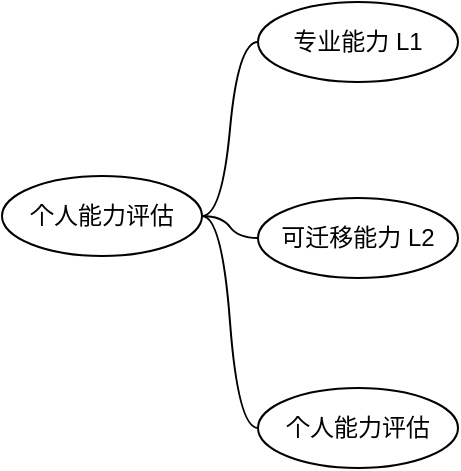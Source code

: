 <mxfile border="50" scale="3" compressed="false" locked="false" version="26.1.0">
  <diagram name="Blank" id="YmL12bMKpDGza6XwsDPr">
    <mxGraphModel dx="1482" dy="1585" grid="0" gridSize="10" guides="1" tooltips="1" connect="1" arrows="1" fold="1" page="0" pageScale="1" pageWidth="827" pageHeight="1169" background="none" math="1" shadow="0">
      <root>
        <mxCell id="X5NqExCQtvZxIxQ7pmgY-0" />
        <mxCell id="1" parent="X5NqExCQtvZxIxQ7pmgY-0" />
        <mxCell id="_KLxbrACLi1Ux3nAgva9-7" value="" style="edgeStyle=entityRelationEdgeStyle;rounded=0;orthogonalLoop=1;jettySize=auto;html=1;startArrow=none;endArrow=none;segment=10;curved=1;sourcePerimeterSpacing=0;targetPerimeterSpacing=0;" edge="1" parent="1" source="_KLxbrACLi1Ux3nAgva9-2" target="_KLxbrACLi1Ux3nAgva9-6">
          <mxGeometry relative="1" as="geometry" />
        </mxCell>
        <mxCell id="_KLxbrACLi1Ux3nAgva9-9" value="" style="edgeStyle=entityRelationEdgeStyle;rounded=0;orthogonalLoop=1;jettySize=auto;html=1;startArrow=none;endArrow=none;segment=10;curved=1;sourcePerimeterSpacing=0;targetPerimeterSpacing=0;" edge="1" parent="1" source="_KLxbrACLi1Ux3nAgva9-2" target="_KLxbrACLi1Ux3nAgva9-8">
          <mxGeometry relative="1" as="geometry" />
        </mxCell>
        <mxCell id="_KLxbrACLi1Ux3nAgva9-11" value="" style="edgeStyle=entityRelationEdgeStyle;rounded=0;orthogonalLoop=1;jettySize=auto;html=1;startArrow=none;endArrow=none;segment=10;curved=1;sourcePerimeterSpacing=0;targetPerimeterSpacing=0;" edge="1" parent="1" source="_KLxbrACLi1Ux3nAgva9-2" target="_KLxbrACLi1Ux3nAgva9-10">
          <mxGeometry relative="1" as="geometry" />
        </mxCell>
        <mxCell id="_KLxbrACLi1Ux3nAgva9-2" value="个人能力评估" style="ellipse;whiteSpace=wrap;html=1;align=center;newEdgeStyle={&quot;edgeStyle&quot;:&quot;entityRelationEdgeStyle&quot;,&quot;startArrow&quot;:&quot;none&quot;,&quot;endArrow&quot;:&quot;none&quot;,&quot;segment&quot;:10,&quot;curved&quot;:1,&quot;sourcePerimeterSpacing&quot;:0,&quot;targetPerimeterSpacing&quot;:0};treeFolding=1;treeMoving=1;" vertex="1" parent="1">
          <mxGeometry x="273" y="-466" width="100" height="40" as="geometry" />
        </mxCell>
        <mxCell id="_KLxbrACLi1Ux3nAgva9-6" value="可迁移能力 L2" style="ellipse;whiteSpace=wrap;html=1;align=center;newEdgeStyle={&quot;edgeStyle&quot;:&quot;entityRelationEdgeStyle&quot;,&quot;startArrow&quot;:&quot;none&quot;,&quot;endArrow&quot;:&quot;none&quot;,&quot;segment&quot;:10,&quot;curved&quot;:1,&quot;sourcePerimeterSpacing&quot;:0,&quot;targetPerimeterSpacing&quot;:0};treeFolding=1;treeMoving=1;" vertex="1" parent="1">
          <mxGeometry x="401" y="-455" width="100" height="40" as="geometry" />
        </mxCell>
        <mxCell id="_KLxbrACLi1Ux3nAgva9-8" value="个人能力评估" style="ellipse;whiteSpace=wrap;html=1;align=center;newEdgeStyle={&quot;edgeStyle&quot;:&quot;entityRelationEdgeStyle&quot;,&quot;startArrow&quot;:&quot;none&quot;,&quot;endArrow&quot;:&quot;none&quot;,&quot;segment&quot;:10,&quot;curved&quot;:1,&quot;sourcePerimeterSpacing&quot;:0,&quot;targetPerimeterSpacing&quot;:0};treeFolding=1;treeMoving=1;" vertex="1" parent="1">
          <mxGeometry x="401" y="-360" width="100" height="40" as="geometry" />
        </mxCell>
        <mxCell id="_KLxbrACLi1Ux3nAgva9-10" value="专业能力 L1" style="ellipse;whiteSpace=wrap;html=1;align=center;newEdgeStyle={&quot;edgeStyle&quot;:&quot;entityRelationEdgeStyle&quot;,&quot;startArrow&quot;:&quot;none&quot;,&quot;endArrow&quot;:&quot;none&quot;,&quot;segment&quot;:10,&quot;curved&quot;:1,&quot;sourcePerimeterSpacing&quot;:0,&quot;targetPerimeterSpacing&quot;:0};treeFolding=1;treeMoving=1;" vertex="1" parent="1">
          <mxGeometry x="401" y="-553" width="100" height="40" as="geometry" />
        </mxCell>
      </root>
    </mxGraphModel>
  </diagram>
</mxfile>
